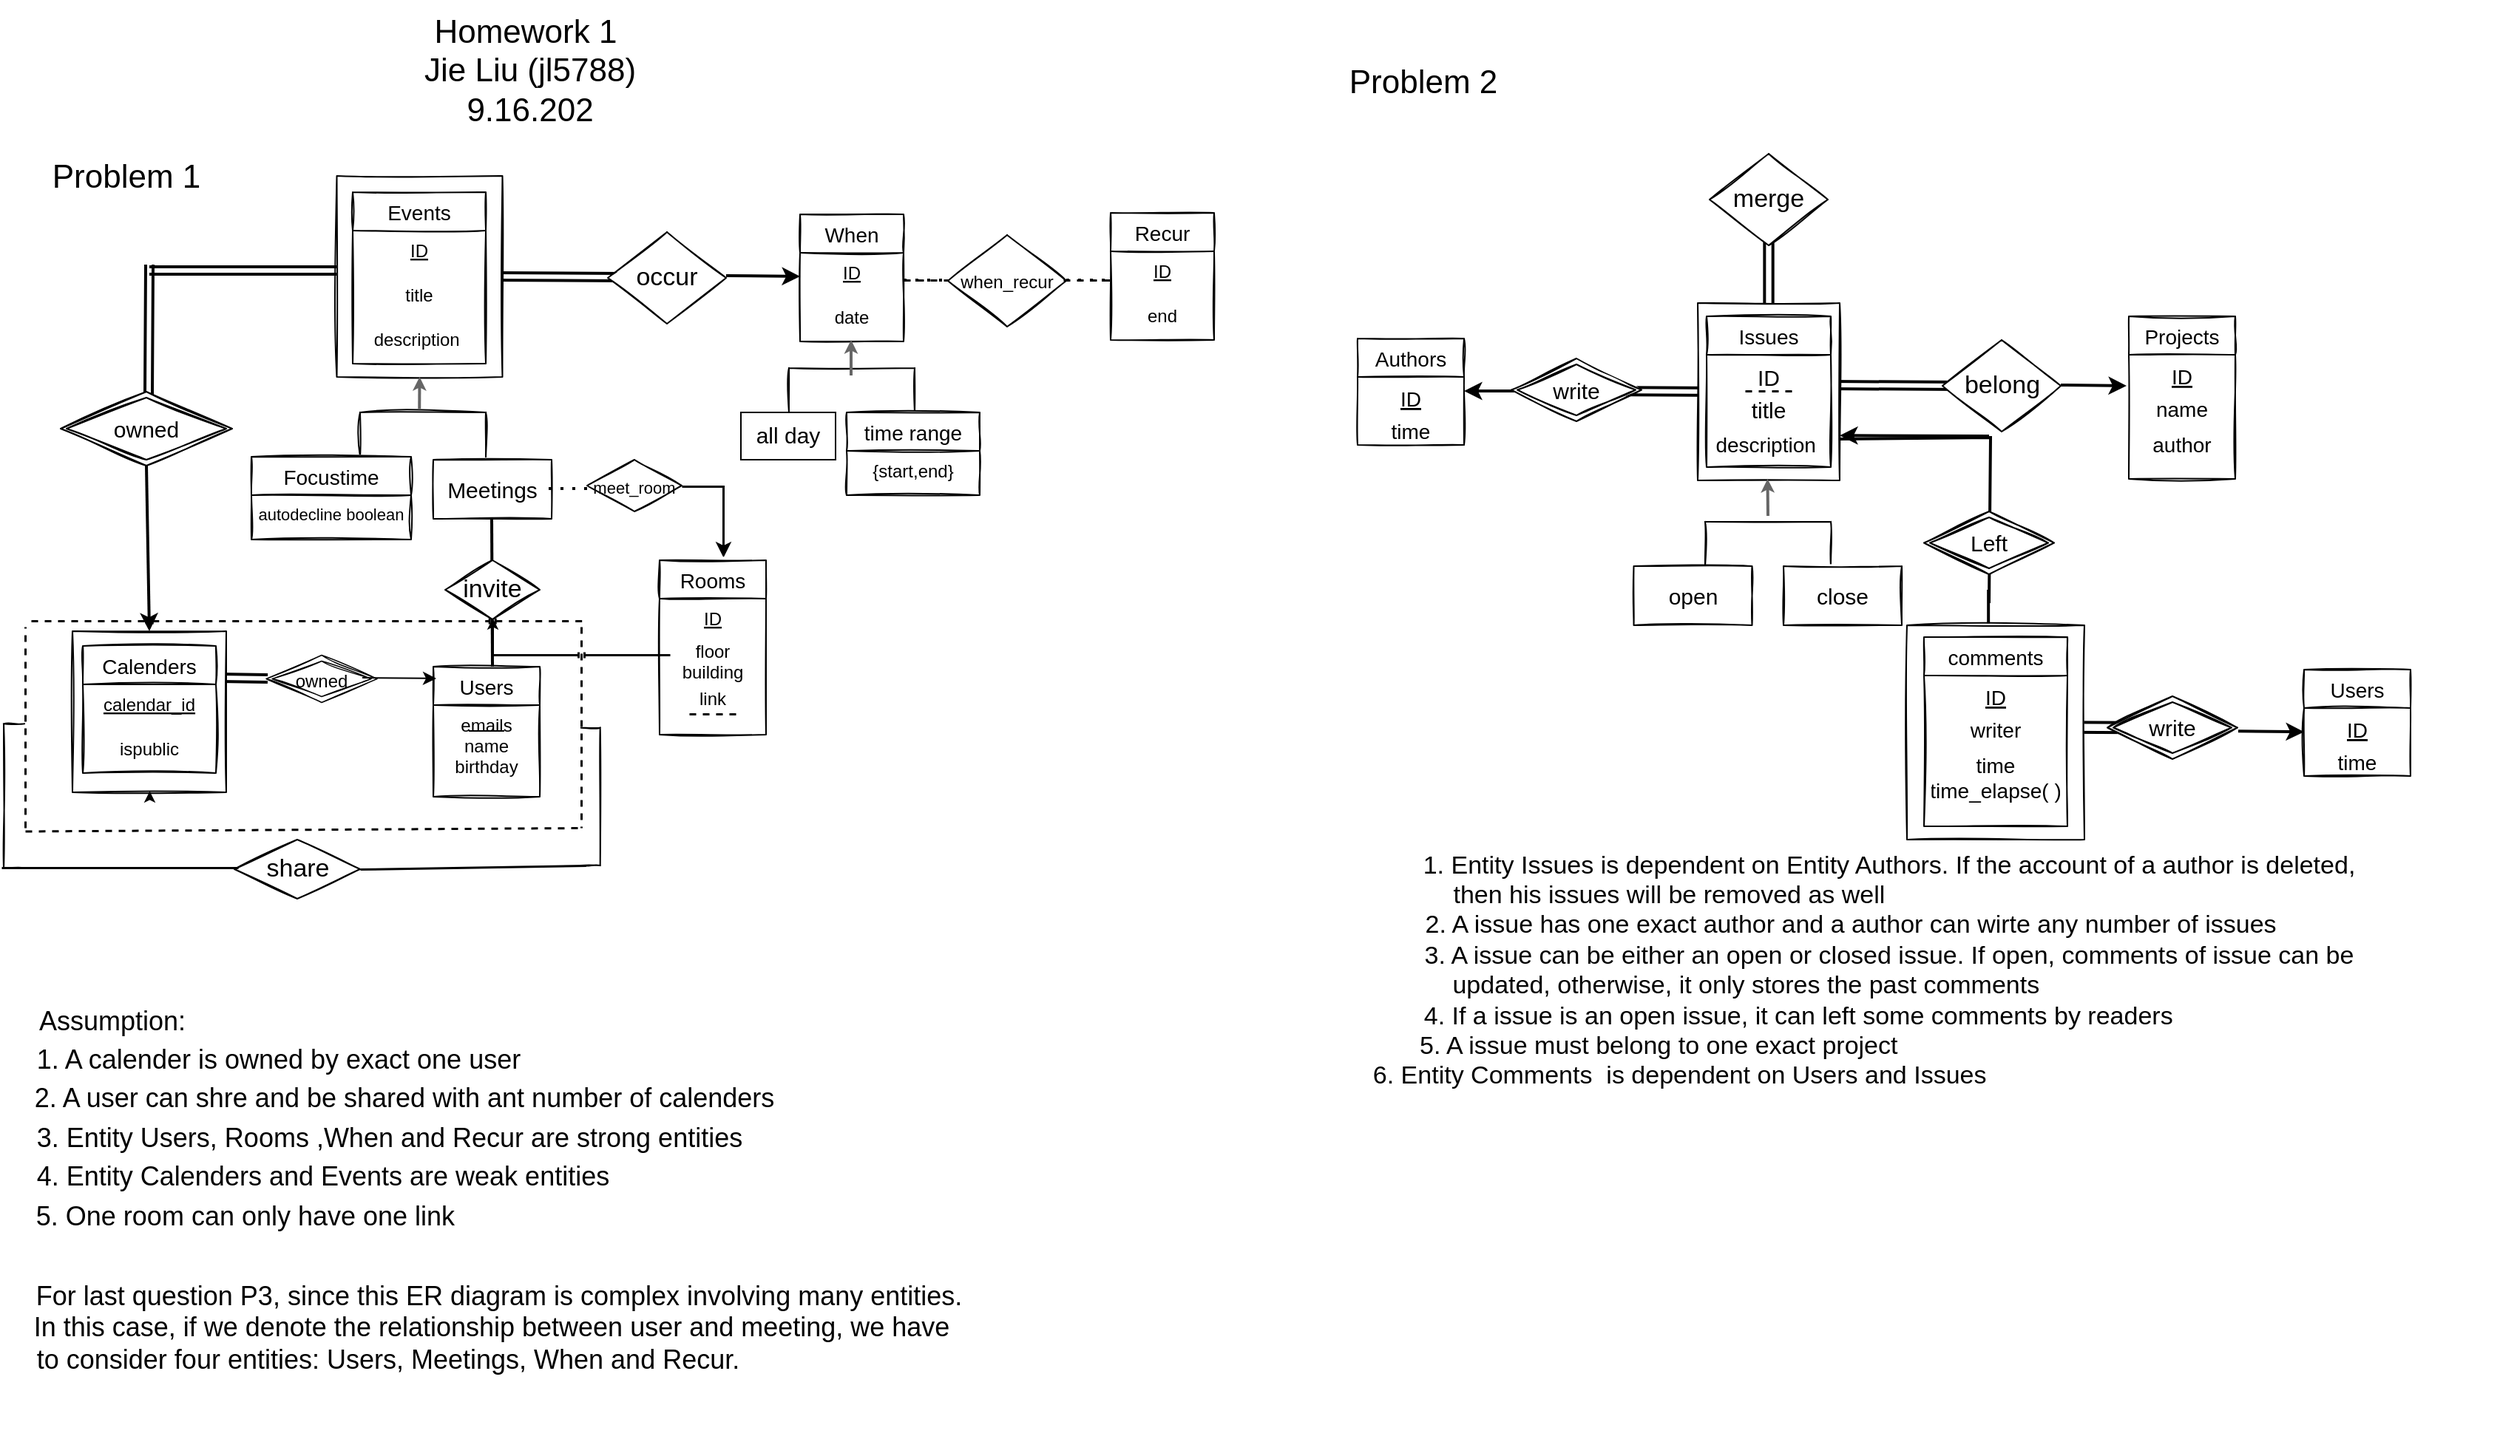 <mxfile version="20.3.1" type="github">
  <diagram id="R2lEEEUBdFMjLlhIrx00" name="Page-1">
    <mxGraphModel dx="2488" dy="1564" grid="1" gridSize="8" guides="1" tooltips="1" connect="1" arrows="1" fold="1" page="1" pageScale="1" pageWidth="850" pageHeight="1100" math="0" shadow="0" extFonts="Permanent Marker^https://fonts.googleapis.com/css?family=Permanent+Marker">
      <root>
        <mxCell id="0" />
        <mxCell id="1" parent="0" />
        <mxCell id="eujb4yzqkqrrP6ebMO8z-26" value="" style="endArrow=none;html=1;rounded=0;strokeWidth=2;fontSize=15;startSize=11;endSize=3;sourcePerimeterSpacing=-7;targetPerimeterSpacing=-1;jumpStyle=line;jumpSize=3;" edge="1" parent="1">
          <mxGeometry relative="1" as="geometry">
            <mxPoint x="-352.42" y="-665" as="sourcePoint" />
            <mxPoint x="-352.42" y="-626" as="targetPoint" />
            <Array as="points" />
          </mxGeometry>
        </mxCell>
        <mxCell id="eujb4yzqkqrrP6ebMO8z-27" value="" style="resizable=0;html=1;align=right;verticalAlign=bottom;rounded=0;glass=0;sketch=1;fontSize=15;" connectable="0" vertex="1" parent="eujb4yzqkqrrP6ebMO8z-26">
          <mxGeometry x="1" relative="1" as="geometry">
            <mxPoint x="197" y="-118" as="offset" />
          </mxGeometry>
        </mxCell>
        <mxCell id="eujb4yzqkqrrP6ebMO8z-19" value="" style="shape=link;html=1;rounded=0;strokeWidth=2;fontSize=17;entryX=0.125;entryY=0.492;entryDx=0;entryDy=0;entryPerimeter=0;width=5.833;" edge="1" parent="1">
          <mxGeometry relative="1" as="geometry">
            <mxPoint x="-299" y="-572.0" as="sourcePoint" />
            <mxPoint x="-211" y="-571.496" as="targetPoint" />
          </mxGeometry>
        </mxCell>
        <mxCell id="eujb4yzqkqrrP6ebMO8z-20" value="" style="resizable=0;html=1;align=right;verticalAlign=bottom;rounded=0;glass=0;sketch=1;fontSize=17;" connectable="0" vertex="1" parent="eujb4yzqkqrrP6ebMO8z-19">
          <mxGeometry x="1" relative="1" as="geometry" />
        </mxCell>
        <mxCell id="eujb4yzqkqrrP6ebMO8z-31" value="" style="rounded=0;whiteSpace=wrap;html=1;glass=0;sketch=1;fontSize=15;" vertex="1" parent="1">
          <mxGeometry x="-407.5" y="-641" width="120" height="145" as="geometry" />
        </mxCell>
        <mxCell id="eujb4yzqkqrrP6ebMO8z-23" value="" style="shape=link;html=1;rounded=0;strokeWidth=2;fontSize=17;entryX=0.5;entryY=0;entryDx=0;entryDy=0;width=-6.667;" edge="1" parent="1" target="Kzq7kg4RndgsLbTmRLNH-118">
          <mxGeometry relative="1" as="geometry">
            <mxPoint x="-501" y="-904" as="sourcePoint" />
            <mxPoint x="-392" y="-914.916" as="targetPoint" />
          </mxGeometry>
        </mxCell>
        <mxCell id="eujb4yzqkqrrP6ebMO8z-24" value="" style="resizable=0;html=1;align=right;verticalAlign=bottom;rounded=0;glass=0;sketch=1;fontSize=17;" connectable="0" vertex="1" parent="eujb4yzqkqrrP6ebMO8z-23">
          <mxGeometry x="1" relative="1" as="geometry" />
        </mxCell>
        <mxCell id="Ww_PX7Yyjb7Hygiwz91s-102" value="" style="shape=link;html=1;rounded=0;strokeWidth=2;fontSize=17;" edge="1" parent="1">
          <mxGeometry relative="1" as="geometry">
            <mxPoint x="-1548" y="-605.5" as="sourcePoint" />
            <mxPoint x="-1516" y="-605" as="targetPoint" />
          </mxGeometry>
        </mxCell>
        <mxCell id="Ww_PX7Yyjb7Hygiwz91s-103" value="" style="resizable=0;html=1;align=right;verticalAlign=bottom;rounded=0;glass=0;sketch=1;fontSize=17;" connectable="0" vertex="1" parent="Ww_PX7Yyjb7Hygiwz91s-102">
          <mxGeometry x="1" relative="1" as="geometry" />
        </mxCell>
        <mxCell id="Ww_PX7Yyjb7Hygiwz91s-87" value="" style="shape=partialRectangle;whiteSpace=wrap;html=1;bottom=1;right=1;left=1;top=0;fillColor=none;routingCenterX=-0.5;rounded=0;glass=0;sketch=1;fontSize=12;rotation=-90;" vertex="1" parent="1">
          <mxGeometry x="-1344.19" y="-531.52" width="93.19" height="12.88" as="geometry" />
        </mxCell>
        <mxCell id="Ww_PX7Yyjb7Hygiwz91s-119" value="" style="endArrow=none;dashed=1;html=1;rounded=0;strokeWidth=1.5;fontSize=9;startSize=11;endSize=3;sourcePerimeterSpacing=-7;targetPerimeterSpacing=-1;jumpStyle=line;jumpSize=3;" edge="1" parent="1">
          <mxGeometry width="50" height="50" relative="1" as="geometry">
            <mxPoint x="-1086" y="-874.5" as="sourcePoint" />
            <mxPoint x="-1054" y="-874.5" as="targetPoint" />
          </mxGeometry>
        </mxCell>
        <mxCell id="Ww_PX7Yyjb7Hygiwz91s-76" value="Users" style="swimlane;fontStyle=0;childLayout=stackLayout;horizontal=1;startSize=26;horizontalStack=0;resizeParent=1;resizeParentMax=0;resizeLast=0;collapsible=1;marginBottom=0;align=center;fontSize=14;rounded=0;glass=0;sketch=1;" vertex="1" parent="1">
          <mxGeometry x="-1404" y="-613" width="72" height="88" as="geometry" />
        </mxCell>
        <mxCell id="Ww_PX7Yyjb7Hygiwz91s-79" value="" style="endArrow=none;html=1;rounded=0;strokeWidth=1;fontSize=15;startSize=11;endSize=3;sourcePerimeterSpacing=-7;targetPerimeterSpacing=-1;jumpStyle=line;jumpSize=3;" edge="1" parent="Ww_PX7Yyjb7Hygiwz91s-76">
          <mxGeometry relative="1" as="geometry">
            <mxPoint x="24" y="43.5" as="sourcePoint" />
            <mxPoint x="48" y="43.5" as="targetPoint" />
          </mxGeometry>
        </mxCell>
        <mxCell id="Ww_PX7Yyjb7Hygiwz91s-80" value="" style="resizable=0;html=1;align=right;verticalAlign=bottom;rounded=0;glass=0;sketch=1;fontSize=15;" connectable="0" vertex="1" parent="Ww_PX7Yyjb7Hygiwz91s-79">
          <mxGeometry x="1" relative="1" as="geometry" />
        </mxCell>
        <mxCell id="Ww_PX7Yyjb7Hygiwz91s-77" value="emails&#xa;name&#xa;birthday" style="text;strokeColor=none;fillColor=none;spacingLeft=4;spacingRight=4;overflow=hidden;rotatable=0;points=[[0,0.5],[1,0.5]];portConstraint=eastwest;fontSize=12;rounded=0;glass=0;sketch=1;fontStyle=0;align=center;" vertex="1" parent="Ww_PX7Yyjb7Hygiwz91s-76">
          <mxGeometry y="26" width="72" height="62" as="geometry" />
        </mxCell>
        <mxCell id="Ww_PX7Yyjb7Hygiwz91s-93" value="" style="shape=link;html=1;rounded=0;strokeWidth=2;fontSize=17;entryX=0.125;entryY=0.492;entryDx=0;entryDy=0;entryPerimeter=0;" edge="1" parent="1">
          <mxGeometry relative="1" as="geometry">
            <mxPoint x="-1596" y="-881" as="sourcePoint" />
            <mxPoint x="-1468" y="-880.996" as="targetPoint" />
          </mxGeometry>
        </mxCell>
        <mxCell id="Ww_PX7Yyjb7Hygiwz91s-94" value="" style="resizable=0;html=1;align=right;verticalAlign=bottom;rounded=0;glass=0;sketch=1;fontSize=17;" connectable="0" vertex="1" parent="Ww_PX7Yyjb7Hygiwz91s-93">
          <mxGeometry x="1" relative="1" as="geometry" />
        </mxCell>
        <mxCell id="Ww_PX7Yyjb7Hygiwz91s-86" value="" style="shape=partialRectangle;whiteSpace=wrap;html=1;bottom=1;right=1;left=1;top=0;fillColor=none;routingCenterX=-0.5;rounded=0;glass=0;sketch=1;fontSize=12;rotation=90;" vertex="1" parent="1">
          <mxGeometry x="-1736.23" y="-532.58" width="97.43" height="13.94" as="geometry" />
        </mxCell>
        <mxCell id="Ww_PX7Yyjb7Hygiwz91s-73" value="" style="endArrow=none;html=1;rounded=0;strokeWidth=2;fontSize=15;startSize=11;endSize=3;sourcePerimeterSpacing=-7;targetPerimeterSpacing=-1;jumpStyle=line;jumpSize=3;" edge="1" parent="1">
          <mxGeometry relative="1" as="geometry">
            <mxPoint x="-1364.5" y="-713" as="sourcePoint" />
            <mxPoint x="-1364" y="-613" as="targetPoint" />
          </mxGeometry>
        </mxCell>
        <mxCell id="Ww_PX7Yyjb7Hygiwz91s-74" value="" style="resizable=0;html=1;align=right;verticalAlign=bottom;rounded=0;glass=0;sketch=1;fontSize=15;" connectable="0" vertex="1" parent="Ww_PX7Yyjb7Hygiwz91s-73">
          <mxGeometry x="1" relative="1" as="geometry" />
        </mxCell>
        <mxCell id="Ww_PX7Yyjb7Hygiwz91s-28" value="" style="shape=link;html=1;rounded=0;strokeWidth=2;fontSize=17;entryX=0.125;entryY=0.492;entryDx=0;entryDy=0;entryPerimeter=0;" edge="1" parent="1" target="Ww_PX7Yyjb7Hygiwz91s-30">
          <mxGeometry relative="1" as="geometry">
            <mxPoint x="-1364" y="-877" as="sourcePoint" />
            <mxPoint x="-1316" y="-877" as="targetPoint" />
          </mxGeometry>
        </mxCell>
        <mxCell id="Ww_PX7Yyjb7Hygiwz91s-29" value="" style="resizable=0;html=1;align=right;verticalAlign=bottom;rounded=0;glass=0;sketch=1;fontSize=17;" connectable="0" vertex="1" parent="Ww_PX7Yyjb7Hygiwz91s-28">
          <mxGeometry x="1" relative="1" as="geometry" />
        </mxCell>
        <mxCell id="Ww_PX7Yyjb7Hygiwz91s-60" value="" style="rounded=0;whiteSpace=wrap;html=1;glass=0;sketch=1;fontSize=15;" vertex="1" parent="1">
          <mxGeometry x="-1469.25" y="-945" width="112" height="136" as="geometry" />
        </mxCell>
        <mxCell id="Ww_PX7Yyjb7Hygiwz91s-19" value="Events" style="swimlane;fontStyle=0;childLayout=stackLayout;horizontal=1;startSize=26;horizontalStack=0;resizeParent=1;resizeParentMax=0;resizeLast=0;collapsible=1;marginBottom=0;align=center;fontSize=14;rounded=0;glass=0;sketch=1;" vertex="1" parent="1">
          <mxGeometry x="-1458.5" y="-934" width="90" height="116" as="geometry" />
        </mxCell>
        <mxCell id="Ww_PX7Yyjb7Hygiwz91s-20" value="ID" style="text;strokeColor=none;fillColor=none;spacingLeft=4;spacingRight=4;overflow=hidden;rotatable=0;points=[[0,0.5],[1,0.5]];portConstraint=eastwest;fontSize=12;rounded=0;glass=0;sketch=1;fontStyle=4;align=center;" vertex="1" parent="Ww_PX7Yyjb7Hygiwz91s-19">
          <mxGeometry y="26" width="90" height="30" as="geometry" />
        </mxCell>
        <mxCell id="Ww_PX7Yyjb7Hygiwz91s-21" value="title" style="text;strokeColor=none;fillColor=none;spacingLeft=4;spacingRight=4;overflow=hidden;rotatable=0;points=[[0,0.5],[1,0.5]];portConstraint=eastwest;fontSize=12;rounded=0;glass=0;sketch=1;align=center;" vertex="1" parent="Ww_PX7Yyjb7Hygiwz91s-19">
          <mxGeometry y="56" width="90" height="30" as="geometry" />
        </mxCell>
        <mxCell id="Ww_PX7Yyjb7Hygiwz91s-22" value="description " style="text;strokeColor=none;fillColor=none;spacingLeft=4;spacingRight=4;overflow=hidden;rotatable=0;points=[[0,0.5],[1,0.5]];portConstraint=eastwest;fontSize=12;rounded=0;glass=0;sketch=1;align=center;" vertex="1" parent="Ww_PX7Yyjb7Hygiwz91s-19">
          <mxGeometry y="86" width="90" height="30" as="geometry" />
        </mxCell>
        <mxCell id="Ww_PX7Yyjb7Hygiwz91s-30" value="occur" style="shape=rhombus;perimeter=rhombusPerimeter;whiteSpace=wrap;html=1;align=center;rounded=0;glass=0;sketch=1;fontSize=17;" vertex="1" parent="1">
          <mxGeometry x="-1286" y="-907" width="80" height="62" as="geometry" />
        </mxCell>
        <mxCell id="Ww_PX7Yyjb7Hygiwz91s-32" value="" style="endArrow=classic;html=1;rounded=0;strokeWidth=2;fontSize=17;" edge="1" parent="1">
          <mxGeometry relative="1" as="geometry">
            <mxPoint x="-1206" y="-877.5" as="sourcePoint" />
            <mxPoint x="-1156" y="-877" as="targetPoint" />
          </mxGeometry>
        </mxCell>
        <mxCell id="Ww_PX7Yyjb7Hygiwz91s-34" value="When" style="swimlane;fontStyle=0;childLayout=stackLayout;horizontal=1;startSize=26;horizontalStack=0;resizeParent=1;resizeParentMax=0;resizeLast=0;collapsible=1;marginBottom=0;align=center;fontSize=14;rounded=0;glass=0;sketch=1;" vertex="1" parent="1">
          <mxGeometry x="-1156" y="-919" width="70" height="86" as="geometry" />
        </mxCell>
        <mxCell id="Ww_PX7Yyjb7Hygiwz91s-35" value="ID" style="text;strokeColor=none;fillColor=none;spacingLeft=4;spacingRight=4;overflow=hidden;rotatable=0;points=[[0,0.5],[1,0.5]];portConstraint=eastwest;fontSize=12;rounded=0;glass=0;sketch=1;fontStyle=4;align=center;" vertex="1" parent="Ww_PX7Yyjb7Hygiwz91s-34">
          <mxGeometry y="26" width="70" height="30" as="geometry" />
        </mxCell>
        <mxCell id="Ww_PX7Yyjb7Hygiwz91s-36" value="date" style="text;strokeColor=none;fillColor=none;spacingLeft=4;spacingRight=4;overflow=hidden;rotatable=0;points=[[0,0.5],[1,0.5]];portConstraint=eastwest;fontSize=12;rounded=0;glass=0;sketch=1;align=center;" vertex="1" parent="Ww_PX7Yyjb7Hygiwz91s-34">
          <mxGeometry y="56" width="70" height="30" as="geometry" />
        </mxCell>
        <mxCell id="Ww_PX7Yyjb7Hygiwz91s-38" value="" style="endArrow=none;dashed=1;html=1;dashPattern=1 3;strokeWidth=2;rounded=0;fontSize=17;" edge="1" parent="1">
          <mxGeometry width="50" height="50" relative="1" as="geometry">
            <mxPoint x="-1086" y="-874.5" as="sourcePoint" />
            <mxPoint x="-1056" y="-874.5" as="targetPoint" />
            <Array as="points">
              <mxPoint x="-1066" y="-874.5" />
            </Array>
          </mxGeometry>
        </mxCell>
        <mxCell id="Ww_PX7Yyjb7Hygiwz91s-39" value="" style="endArrow=none;dashed=1;html=1;dashPattern=1 3;strokeWidth=2;rounded=0;fontSize=17;" edge="1" parent="1">
          <mxGeometry width="50" height="50" relative="1" as="geometry">
            <mxPoint x="-976" y="-874.5" as="sourcePoint" />
            <mxPoint x="-946" y="-874.5" as="targetPoint" />
            <Array as="points" />
          </mxGeometry>
        </mxCell>
        <mxCell id="Ww_PX7Yyjb7Hygiwz91s-40" value="&lt;font style=&quot;font-size: 12px;&quot;&gt;when_recur&lt;/font&gt;" style="shape=rhombus;perimeter=rhombusPerimeter;whiteSpace=wrap;html=1;align=center;rounded=0;glass=0;sketch=1;fontSize=17;" vertex="1" parent="1">
          <mxGeometry x="-1056" y="-905" width="80" height="62" as="geometry" />
        </mxCell>
        <mxCell id="Ww_PX7Yyjb7Hygiwz91s-44" value="Recur" style="swimlane;fontStyle=0;childLayout=stackLayout;horizontal=1;startSize=26;horizontalStack=0;resizeParent=1;resizeParentMax=0;resizeLast=0;collapsible=1;marginBottom=0;align=center;fontSize=14;rounded=0;glass=0;sketch=1;" vertex="1" parent="1">
          <mxGeometry x="-946" y="-920" width="70" height="86" as="geometry" />
        </mxCell>
        <mxCell id="Ww_PX7Yyjb7Hygiwz91s-45" value="ID" style="text;strokeColor=none;fillColor=none;spacingLeft=4;spacingRight=4;overflow=hidden;rotatable=0;points=[[0,0.5],[1,0.5]];portConstraint=eastwest;fontSize=12;rounded=0;glass=0;sketch=1;fontStyle=4;align=center;" vertex="1" parent="Ww_PX7Yyjb7Hygiwz91s-44">
          <mxGeometry y="26" width="70" height="30" as="geometry" />
        </mxCell>
        <mxCell id="Ww_PX7Yyjb7Hygiwz91s-46" value="end" style="text;strokeColor=none;fillColor=none;spacingLeft=4;spacingRight=4;overflow=hidden;rotatable=0;points=[[0,0.5],[1,0.5]];portConstraint=eastwest;fontSize=12;rounded=0;glass=0;sketch=1;align=center;" vertex="1" parent="Ww_PX7Yyjb7Hygiwz91s-44">
          <mxGeometry y="56" width="70" height="30" as="geometry" />
        </mxCell>
        <mxCell id="Ww_PX7Yyjb7Hygiwz91s-47" value="" style="shape=partialRectangle;whiteSpace=wrap;html=1;bottom=1;right=1;left=1;top=0;fillColor=none;routingCenterX=-0.5;rounded=0;glass=0;sketch=1;fontSize=12;rotation=-180;" vertex="1" parent="1">
          <mxGeometry x="-1163.5" y="-815" width="85" height="30" as="geometry" />
        </mxCell>
        <mxCell id="Ww_PX7Yyjb7Hygiwz91s-49" value="&lt;font style=&quot;font-size: 15px;&quot;&gt;all day&lt;/font&gt;" style="rounded=0;whiteSpace=wrap;html=1;fontSize=17;" vertex="1" parent="1">
          <mxGeometry x="-1196" y="-785" width="64" height="32" as="geometry" />
        </mxCell>
        <mxCell id="Ww_PX7Yyjb7Hygiwz91s-50" value="time range" style="swimlane;fontStyle=0;childLayout=stackLayout;horizontal=1;startSize=26;horizontalStack=0;resizeParent=1;resizeParentMax=0;resizeLast=0;collapsible=1;marginBottom=0;align=center;fontSize=14;rounded=0;glass=0;sketch=1;" vertex="1" parent="1">
          <mxGeometry x="-1124.5" y="-785" width="90" height="56" as="geometry" />
        </mxCell>
        <mxCell id="Ww_PX7Yyjb7Hygiwz91s-51" value="{start,end}" style="text;strokeColor=none;fillColor=none;spacingLeft=4;spacingRight=4;overflow=hidden;rotatable=0;points=[[0,0.5],[1,0.5]];portConstraint=eastwest;fontSize=12;rounded=0;glass=0;sketch=1;fontStyle=0;align=center;" vertex="1" parent="Ww_PX7Yyjb7Hygiwz91s-50">
          <mxGeometry y="26" width="90" height="30" as="geometry" />
        </mxCell>
        <mxCell id="Ww_PX7Yyjb7Hygiwz91s-54" value="" style="endArrow=classic;html=1;strokeWidth=2;fontSize=12;rounded=0;endSize=3;startSize=11;jumpSize=3;jumpStyle=line;fillColor=#f5f5f5;strokeColor=#666666;targetPerimeterSpacing=-1;sourcePerimeterSpacing=-7;" edge="1" parent="1">
          <mxGeometry width="50" height="50" relative="1" as="geometry">
            <mxPoint x="-1121.5" y="-810" as="sourcePoint" />
            <mxPoint x="-1121.5" y="-834" as="targetPoint" />
          </mxGeometry>
        </mxCell>
        <mxCell id="Ww_PX7Yyjb7Hygiwz91s-57" value="" style="shape=partialRectangle;whiteSpace=wrap;html=1;bottom=1;right=1;left=1;top=0;fillColor=none;routingCenterX=-0.5;rounded=0;glass=0;sketch=1;fontSize=12;rotation=-180;" vertex="1" parent="1">
          <mxGeometry x="-1453.5" y="-785" width="85" height="30" as="geometry" />
        </mxCell>
        <mxCell id="Ww_PX7Yyjb7Hygiwz91s-58" value="" style="endArrow=classic;html=1;strokeWidth=2;fontSize=12;rounded=0;endSize=3;startSize=11;jumpSize=3;jumpStyle=line;fillColor=#f5f5f5;strokeColor=#666666;targetPerimeterSpacing=-1;sourcePerimeterSpacing=-7;entryX=0.5;entryY=1;entryDx=0;entryDy=0;" edge="1" parent="1" target="Ww_PX7Yyjb7Hygiwz91s-60">
          <mxGeometry width="50" height="50" relative="1" as="geometry">
            <mxPoint x="-1413.39" y="-787.5" as="sourcePoint" />
            <mxPoint x="-1414" y="-800" as="targetPoint" />
          </mxGeometry>
        </mxCell>
        <mxCell id="Ww_PX7Yyjb7Hygiwz91s-62" value="Focustime" style="swimlane;fontStyle=0;childLayout=stackLayout;horizontal=1;startSize=26;horizontalStack=0;resizeParent=1;resizeParentMax=0;resizeLast=0;collapsible=1;marginBottom=0;align=center;fontSize=14;rounded=0;glass=0;sketch=1;" vertex="1" parent="1">
          <mxGeometry x="-1527" y="-755" width="108" height="56" as="geometry" />
        </mxCell>
        <mxCell id="Ww_PX7Yyjb7Hygiwz91s-63" value="autodecline boolean" style="text;strokeColor=none;fillColor=none;spacingLeft=4;spacingRight=4;overflow=hidden;rotatable=0;points=[[0,0.5],[1,0.5]];portConstraint=eastwest;fontSize=11;rounded=0;glass=0;sketch=1;fontStyle=0;align=center;" vertex="1" parent="Ww_PX7Yyjb7Hygiwz91s-62">
          <mxGeometry y="26" width="108" height="30" as="geometry" />
        </mxCell>
        <mxCell id="Ww_PX7Yyjb7Hygiwz91s-65" value="Meetings" style="rounded=0;whiteSpace=wrap;html=1;glass=0;sketch=1;fontSize=15;" vertex="1" parent="1">
          <mxGeometry x="-1404" y="-753" width="80" height="40" as="geometry" />
        </mxCell>
        <mxCell id="Ww_PX7Yyjb7Hygiwz91s-66" value="invite" style="shape=rhombus;perimeter=rhombusPerimeter;whiteSpace=wrap;html=1;align=center;rounded=0;glass=0;sketch=1;fontSize=17;" vertex="1" parent="1">
          <mxGeometry x="-1396" y="-685" width="64" height="40" as="geometry" />
        </mxCell>
        <mxCell id="Ww_PX7Yyjb7Hygiwz91s-85" value="share" style="shape=rhombus;perimeter=rhombusPerimeter;whiteSpace=wrap;html=1;align=center;rounded=0;glass=0;sketch=1;fontSize=17;" vertex="1" parent="1">
          <mxGeometry x="-1538.5" y="-496" width="85" height="40" as="geometry" />
        </mxCell>
        <mxCell id="Ww_PX7Yyjb7Hygiwz91s-88" value="" style="rounded=0;whiteSpace=wrap;html=1;glass=0;sketch=1;fontSize=15;" vertex="1" parent="1">
          <mxGeometry x="-1648" y="-637" width="104" height="109" as="geometry" />
        </mxCell>
        <mxCell id="Ww_PX7Yyjb7Hygiwz91s-95" value="" style="shape=link;html=1;rounded=0;strokeWidth=2;fontSize=17;" edge="1" parent="1">
          <mxGeometry relative="1" as="geometry">
            <mxPoint x="-1596" y="-885" as="sourcePoint" />
            <mxPoint x="-1596.5" y="-797" as="targetPoint" />
          </mxGeometry>
        </mxCell>
        <mxCell id="Ww_PX7Yyjb7Hygiwz91s-96" value="" style="resizable=0;html=1;align=right;verticalAlign=bottom;rounded=0;glass=0;sketch=1;fontSize=17;" connectable="0" vertex="1" parent="Ww_PX7Yyjb7Hygiwz91s-95">
          <mxGeometry x="1" relative="1" as="geometry" />
        </mxCell>
        <mxCell id="Ww_PX7Yyjb7Hygiwz91s-97" value="owned" style="shape=rhombus;double=1;perimeter=rhombusPerimeter;whiteSpace=wrap;html=1;align=center;rounded=0;glass=0;sketch=1;fontSize=15;" vertex="1" parent="1">
          <mxGeometry x="-1656" y="-799" width="116" height="50" as="geometry" />
        </mxCell>
        <mxCell id="Ww_PX7Yyjb7Hygiwz91s-100" value="&lt;font style=&quot;font-size: 12px;&quot;&gt;owned&lt;/font&gt;" style="shape=rhombus;double=1;perimeter=rhombusPerimeter;whiteSpace=wrap;html=1;align=center;rounded=0;glass=0;sketch=1;fontSize=15;strokeWidth=0.7;" vertex="1" parent="1">
          <mxGeometry x="-1517.25" y="-621" width="75" height="32" as="geometry" />
        </mxCell>
        <mxCell id="Ww_PX7Yyjb7Hygiwz91s-104" value="" style="endArrow=classic;html=1;rounded=0;strokeWidth=1;fontSize=17;" edge="1" parent="1">
          <mxGeometry relative="1" as="geometry">
            <mxPoint x="-1452" y="-605.5" as="sourcePoint" />
            <mxPoint x="-1402" y="-605" as="targetPoint" />
          </mxGeometry>
        </mxCell>
        <mxCell id="Ww_PX7Yyjb7Hygiwz91s-109" value="" style="endArrow=none;dashed=1;html=1;dashPattern=1 3;strokeWidth=2;rounded=0;fontSize=17;" edge="1" parent="1">
          <mxGeometry width="50" height="50" relative="1" as="geometry">
            <mxPoint x="-1326" y="-733.5" as="sourcePoint" />
            <mxPoint x="-1296" y="-733.5" as="targetPoint" />
            <Array as="points">
              <mxPoint x="-1306" y="-733.5" />
            </Array>
          </mxGeometry>
        </mxCell>
        <mxCell id="Ww_PX7Yyjb7Hygiwz91s-110" value="&lt;font style=&quot;font-size: 11px;&quot;&gt;meet_room&lt;/font&gt;" style="shape=rhombus;perimeter=rhombusPerimeter;whiteSpace=wrap;html=1;align=center;rounded=0;glass=0;sketch=1;fontSize=17;" vertex="1" parent="1">
          <mxGeometry x="-1300" y="-753" width="64" height="35" as="geometry" />
        </mxCell>
        <mxCell id="Ww_PX7Yyjb7Hygiwz91s-113" value="" style="endArrow=classic;html=1;rounded=0;strokeWidth=1.5;fontSize=17;entryX=0.597;entryY=-0.017;entryDx=0;entryDy=0;entryPerimeter=0;" edge="1" parent="1" target="Ww_PX7Yyjb7Hygiwz91s-114">
          <mxGeometry relative="1" as="geometry">
            <mxPoint x="-1236" y="-735" as="sourcePoint" />
            <mxPoint x="-1208" y="-735" as="targetPoint" />
            <Array as="points">
              <mxPoint x="-1208" y="-735" />
            </Array>
          </mxGeometry>
        </mxCell>
        <mxCell id="Ww_PX7Yyjb7Hygiwz91s-114" value="Rooms" style="swimlane;fontStyle=0;childLayout=stackLayout;horizontal=1;startSize=26;horizontalStack=0;resizeParent=1;resizeParentMax=0;resizeLast=0;collapsible=1;marginBottom=0;align=center;fontSize=14;rounded=0;glass=0;sketch=1;" vertex="1" parent="1">
          <mxGeometry x="-1251" y="-685" width="72" height="118" as="geometry" />
        </mxCell>
        <mxCell id="Ww_PX7Yyjb7Hygiwz91s-115" value="ID" style="text;strokeColor=none;fillColor=none;spacingLeft=4;spacingRight=4;overflow=hidden;rotatable=0;points=[[0,0.5],[1,0.5]];portConstraint=eastwest;fontSize=12;rounded=0;glass=0;sketch=1;fontStyle=4;align=center;" vertex="1" parent="Ww_PX7Yyjb7Hygiwz91s-114">
          <mxGeometry y="26" width="72" height="22" as="geometry" />
        </mxCell>
        <mxCell id="Ww_PX7Yyjb7Hygiwz91s-116" value="floor&#xa;building" style="text;strokeColor=none;fillColor=none;spacingLeft=4;spacingRight=4;overflow=hidden;rotatable=0;points=[[0,0.5],[1,0.5]];portConstraint=eastwest;fontSize=12;rounded=0;glass=0;sketch=1;align=center;" vertex="1" parent="Ww_PX7Yyjb7Hygiwz91s-114">
          <mxGeometry y="48" width="72" height="32" as="geometry" />
        </mxCell>
        <mxCell id="Ww_PX7Yyjb7Hygiwz91s-117" value="link" style="text;strokeColor=none;fillColor=none;spacingLeft=4;spacingRight=4;overflow=hidden;rotatable=0;points=[[0,0.5],[1,0.5]];portConstraint=eastwest;fontSize=12;rounded=0;glass=0;sketch=1;align=center;" vertex="1" parent="Ww_PX7Yyjb7Hygiwz91s-114">
          <mxGeometry y="80" width="72" height="38" as="geometry" />
        </mxCell>
        <mxCell id="Ww_PX7Yyjb7Hygiwz91s-118" value="" style="endArrow=none;dashed=1;html=1;rounded=0;strokeWidth=1.5;fontSize=9;startSize=11;endSize=3;sourcePerimeterSpacing=-7;targetPerimeterSpacing=-1;jumpStyle=line;jumpSize=3;" edge="1" parent="Ww_PX7Yyjb7Hygiwz91s-114">
          <mxGeometry width="50" height="50" relative="1" as="geometry">
            <mxPoint x="20" y="104" as="sourcePoint" />
            <mxPoint x="52" y="104" as="targetPoint" />
          </mxGeometry>
        </mxCell>
        <mxCell id="Ww_PX7Yyjb7Hygiwz91s-120" value="" style="endArrow=none;dashed=1;html=1;rounded=0;strokeWidth=1.5;fontSize=9;startSize=11;endSize=3;sourcePerimeterSpacing=-7;targetPerimeterSpacing=-1;jumpStyle=line;jumpSize=3;" edge="1" parent="1">
          <mxGeometry width="50" height="50" relative="1" as="geometry">
            <mxPoint x="-978" y="-874.5" as="sourcePoint" />
            <mxPoint x="-946" y="-874.5" as="targetPoint" />
          </mxGeometry>
        </mxCell>
        <mxCell id="Kzq7kg4RndgsLbTmRLNH-1" value="&lt;font style=&quot;font-size: 22px;&quot;&gt;Homework 1&amp;nbsp;&lt;br&gt;Jie Liu (jl5788) &lt;br&gt;9.16.202&lt;/font&gt;" style="text;html=1;align=center;verticalAlign=middle;resizable=0;points=[];autosize=1;strokeColor=none;fillColor=none;fontSize=12;" vertex="1" parent="1">
          <mxGeometry x="-1419" y="-1064" width="160" height="96" as="geometry" />
        </mxCell>
        <mxCell id="Kzq7kg4RndgsLbTmRLNH-2" value="Problem 1" style="text;html=1;align=center;verticalAlign=middle;resizable=0;points=[];autosize=1;strokeColor=none;fillColor=none;fontSize=22;" vertex="1" parent="1">
          <mxGeometry x="-1672" y="-968" width="120" height="48" as="geometry" />
        </mxCell>
        <mxCell id="Kzq7kg4RndgsLbTmRLNH-4" value="" style="endArrow=classic;html=1;rounded=0;strokeWidth=2;fontSize=17;entryX=0.5;entryY=0;entryDx=0;entryDy=0;" edge="1" parent="1" target="Ww_PX7Yyjb7Hygiwz91s-88">
          <mxGeometry relative="1" as="geometry">
            <mxPoint x="-1598" y="-749" as="sourcePoint" />
            <mxPoint x="-1600" y="-645" as="targetPoint" />
          </mxGeometry>
        </mxCell>
        <mxCell id="Kzq7kg4RndgsLbTmRLNH-5" value="&lt;font style=&quot;font-size: 18px;&quot;&gt;Assumption:&amp;nbsp; &amp;nbsp; &amp;nbsp; &amp;nbsp; &amp;nbsp; &amp;nbsp; &amp;nbsp; &amp;nbsp; &amp;nbsp; &amp;nbsp; &amp;nbsp; &amp;nbsp; &amp;nbsp; &amp;nbsp; &amp;nbsp; &amp;nbsp; &amp;nbsp; &amp;nbsp; &amp;nbsp; &amp;nbsp; &amp;nbsp; &amp;nbsp; &amp;nbsp; &amp;nbsp; &amp;nbsp; &amp;nbsp; &amp;nbsp; &amp;nbsp; &amp;nbsp; &amp;nbsp; &amp;nbsp; &amp;nbsp; &amp;nbsp; &amp;nbsp; &amp;nbsp; &amp;nbsp; &amp;nbsp; &amp;nbsp; &amp;nbsp; &amp;nbsp;&lt;br&gt;&amp;nbsp; &amp;nbsp;1. A calender is owned by exact one user&amp;nbsp; &amp;nbsp; &amp;nbsp; &amp;nbsp; &amp;nbsp; &amp;nbsp; &amp;nbsp; &amp;nbsp; &amp;nbsp; &amp;nbsp; &amp;nbsp; &amp;nbsp; &amp;nbsp; &amp;nbsp; &amp;nbsp; &amp;nbsp; &amp;nbsp; &amp;nbsp; &amp;nbsp;&lt;br&gt;2. A user can shre and be shared with ant number of calenders&lt;br&gt;&amp;nbsp;3. Entity Users, Rooms ,When and Recur are strong entities&amp;nbsp; &amp;nbsp; &amp;nbsp;&lt;br&gt;4. Entity Calenders and Events are weak entities&amp;nbsp; &amp;nbsp; &amp;nbsp; &amp;nbsp; &amp;nbsp; &amp;nbsp; &amp;nbsp; &amp;nbsp; &amp;nbsp; &amp;nbsp; &amp;nbsp;&amp;nbsp;&lt;br&gt;&amp;nbsp;5. One room can only have one link&amp;nbsp; &amp;nbsp; &amp;nbsp; &amp;nbsp; &amp;nbsp; &amp;nbsp; &amp;nbsp; &amp;nbsp; &amp;nbsp; &amp;nbsp; &amp;nbsp; &amp;nbsp; &amp;nbsp; &amp;nbsp; &amp;nbsp; &amp;nbsp; &amp;nbsp; &amp;nbsp; &amp;nbsp; &amp;nbsp; &amp;nbsp; &amp;nbsp;&amp;nbsp;&lt;br&gt;&lt;br&gt;&lt;br&gt;&lt;br&gt;&amp;nbsp; &amp;nbsp; &amp;nbsp; &amp;nbsp; &amp;nbsp; &amp;nbsp; &amp;nbsp; &amp;nbsp; &amp;nbsp; &amp;nbsp; &amp;nbsp;&amp;nbsp;&lt;br&gt;&lt;/font&gt;" style="text;html=1;align=center;verticalAlign=middle;resizable=0;points=[];autosize=1;strokeColor=none;fillColor=none;fontSize=22;" vertex="1" parent="1">
          <mxGeometry x="-1696" y="-400" width="544" height="288" as="geometry" />
        </mxCell>
        <mxCell id="Kzq7kg4RndgsLbTmRLNH-15" value="For last question P3, since this ER diagram is complex involving many entities. &lt;br&gt;In this&amp;nbsp;case, if we denote the relationship between user and meeting, we have&amp;nbsp;&amp;nbsp;&lt;br&gt;&amp;nbsp;to&amp;nbsp;consider four entities: Users, Meetings, When and Recur.&amp;nbsp; &amp;nbsp; &amp;nbsp; &amp;nbsp; &amp;nbsp; &amp;nbsp; &amp;nbsp; &amp;nbsp; &amp;nbsp; &amp;nbsp; &amp;nbsp; &amp;nbsp; &amp;nbsp; &amp;nbsp; &amp;nbsp; &amp;nbsp;&lt;br&gt;&lt;br&gt;&amp;nbsp; &amp;nbsp; &amp;nbsp; &amp;nbsp; &amp;nbsp; &amp;nbsp; &amp;nbsp; &amp;nbsp; &amp;nbsp; &amp;nbsp; &amp;nbsp; &amp;nbsp; &amp;nbsp; &amp;nbsp; &amp;nbsp; &amp;nbsp; &amp;nbsp; &amp;nbsp; &amp;nbsp; &amp;nbsp; &amp;nbsp; &amp;nbsp; &amp;nbsp; &amp;nbsp;" style="text;html=1;align=center;verticalAlign=middle;resizable=0;points=[];autosize=1;strokeColor=none;fillColor=none;fontSize=18;" vertex="1" parent="1">
          <mxGeometry x="-1688" y="-208" width="656" height="128" as="geometry" />
        </mxCell>
        <mxCell id="Kzq7kg4RndgsLbTmRLNH-17" value="Problem 2" style="text;html=1;align=center;verticalAlign=middle;resizable=0;points=[];autosize=1;strokeColor=none;fillColor=none;fontSize=22;" vertex="1" parent="1">
          <mxGeometry x="-795" y="-1032" width="120" height="48" as="geometry" />
        </mxCell>
        <mxCell id="Kzq7kg4RndgsLbTmRLNH-111" value="" style="endArrow=none;html=1;rounded=0;strokeWidth=2;fontSize=15;startSize=11;endSize=3;sourcePerimeterSpacing=-7;targetPerimeterSpacing=-1;jumpStyle=line;jumpSize=3;" edge="1" parent="1">
          <mxGeometry relative="1" as="geometry">
            <mxPoint x="-453" y="-767" as="sourcePoint" />
            <mxPoint x="-352" y="-656" as="targetPoint" />
            <Array as="points">
              <mxPoint x="-351" y="-768" />
            </Array>
          </mxGeometry>
        </mxCell>
        <mxCell id="Kzq7kg4RndgsLbTmRLNH-112" value="" style="resizable=0;html=1;align=right;verticalAlign=bottom;rounded=0;glass=0;sketch=1;fontSize=15;" connectable="0" vertex="1" parent="Kzq7kg4RndgsLbTmRLNH-111">
          <mxGeometry x="1" relative="1" as="geometry">
            <mxPoint x="197" y="-118" as="offset" />
          </mxGeometry>
        </mxCell>
        <mxCell id="Kzq7kg4RndgsLbTmRLNH-113" value="" style="endArrow=classic;html=1;rounded=0;strokeWidth=2;fontSize=17;" edge="1" parent="1">
          <mxGeometry relative="1" as="geometry">
            <mxPoint x="-665" y="-799.5" as="sourcePoint" />
            <mxPoint x="-707" y="-799.5" as="targetPoint" />
          </mxGeometry>
        </mxCell>
        <mxCell id="Kzq7kg4RndgsLbTmRLNH-114" value="" style="shape=link;html=1;rounded=0;strokeWidth=2;fontSize=17;entryX=0.125;entryY=0.492;entryDx=0;entryDy=0;entryPerimeter=0;" edge="1" parent="1">
          <mxGeometry relative="1" as="geometry">
            <mxPoint x="-615" y="-799.5" as="sourcePoint" />
            <mxPoint x="-527" y="-798.996" as="targetPoint" />
          </mxGeometry>
        </mxCell>
        <mxCell id="Kzq7kg4RndgsLbTmRLNH-115" value="" style="resizable=0;html=1;align=right;verticalAlign=bottom;rounded=0;glass=0;sketch=1;fontSize=17;" connectable="0" vertex="1" parent="Kzq7kg4RndgsLbTmRLNH-114">
          <mxGeometry x="1" relative="1" as="geometry" />
        </mxCell>
        <mxCell id="Kzq7kg4RndgsLbTmRLNH-116" value="" style="shape=link;html=1;rounded=0;strokeWidth=2;fontSize=17;entryX=0.125;entryY=0.492;entryDx=0;entryDy=0;entryPerimeter=0;" edge="1" parent="1">
          <mxGeometry relative="1" as="geometry">
            <mxPoint x="-459" y="-803.5" as="sourcePoint" />
            <mxPoint x="-371" y="-802.996" as="targetPoint" />
          </mxGeometry>
        </mxCell>
        <mxCell id="Kzq7kg4RndgsLbTmRLNH-117" value="" style="resizable=0;html=1;align=right;verticalAlign=bottom;rounded=0;glass=0;sketch=1;fontSize=17;" connectable="0" vertex="1" parent="Kzq7kg4RndgsLbTmRLNH-116">
          <mxGeometry x="1" relative="1" as="geometry" />
        </mxCell>
        <mxCell id="Kzq7kg4RndgsLbTmRLNH-118" value="" style="rounded=0;whiteSpace=wrap;html=1;glass=0;sketch=1;fontSize=15;" vertex="1" parent="1">
          <mxGeometry x="-549" y="-859" width="96" height="120" as="geometry" />
        </mxCell>
        <mxCell id="Kzq7kg4RndgsLbTmRLNH-119" value="Issues" style="swimlane;fontStyle=0;childLayout=stackLayout;horizontal=1;startSize=26;horizontalStack=0;resizeParent=1;resizeParentMax=0;resizeLast=0;collapsible=1;marginBottom=0;align=center;fontSize=14;rounded=0;glass=0;sketch=1;" vertex="1" parent="1">
          <mxGeometry x="-543" y="-850" width="84" height="102" as="geometry" />
        </mxCell>
        <mxCell id="Kzq7kg4RndgsLbTmRLNH-120" value="ID" style="text;strokeColor=none;fillColor=none;spacingLeft=4;spacingRight=4;overflow=hidden;rotatable=0;points=[[0,0.5],[1,0.5]];portConstraint=eastwest;fontSize=15;rounded=0;glass=0;sketch=1;fontStyle=0;align=center;" vertex="1" parent="Kzq7kg4RndgsLbTmRLNH-119">
          <mxGeometry y="26" width="84" height="22" as="geometry" />
        </mxCell>
        <mxCell id="Kzq7kg4RndgsLbTmRLNH-121" value="" style="endArrow=none;dashed=1;html=1;rounded=0;strokeWidth=1.5;fontSize=9;startSize=11;endSize=3;sourcePerimeterSpacing=-7;targetPerimeterSpacing=-1;jumpStyle=line;jumpSize=3;" edge="1" parent="Kzq7kg4RndgsLbTmRLNH-119">
          <mxGeometry width="50" height="50" relative="1" as="geometry">
            <mxPoint x="26" y="50.5" as="sourcePoint" />
            <mxPoint x="58" y="50.5" as="targetPoint" />
          </mxGeometry>
        </mxCell>
        <mxCell id="Kzq7kg4RndgsLbTmRLNH-122" value="title" style="text;strokeColor=none;fillColor=none;spacingLeft=4;spacingRight=4;overflow=hidden;rotatable=0;points=[[0,0.5],[1,0.5]];portConstraint=eastwest;fontSize=15;rounded=0;glass=0;sketch=1;align=center;fontStyle=0" vertex="1" parent="Kzq7kg4RndgsLbTmRLNH-119">
          <mxGeometry y="48" width="84" height="24" as="geometry" />
        </mxCell>
        <mxCell id="Kzq7kg4RndgsLbTmRLNH-123" value="description " style="text;strokeColor=none;fillColor=none;spacingLeft=4;spacingRight=4;overflow=hidden;rotatable=0;points=[[0,0.5],[1,0.5]];portConstraint=eastwest;fontSize=14;rounded=0;glass=0;sketch=1;align=center;" vertex="1" parent="Kzq7kg4RndgsLbTmRLNH-119">
          <mxGeometry y="72" width="84" height="30" as="geometry" />
        </mxCell>
        <mxCell id="Kzq7kg4RndgsLbTmRLNH-124" value="" style="shape=partialRectangle;whiteSpace=wrap;html=1;bottom=1;right=1;left=1;top=0;fillColor=none;routingCenterX=-0.5;rounded=0;glass=0;sketch=1;fontSize=12;rotation=-180;" vertex="1" parent="1">
          <mxGeometry x="-544" y="-711" width="85" height="30" as="geometry" />
        </mxCell>
        <mxCell id="Kzq7kg4RndgsLbTmRLNH-125" value="" style="endArrow=classic;html=1;strokeWidth=2;fontSize=12;rounded=0;endSize=3;startSize=11;jumpSize=3;jumpStyle=line;fillColor=#f5f5f5;strokeColor=#666666;targetPerimeterSpacing=-1;sourcePerimeterSpacing=-7;" edge="1" parent="1">
          <mxGeometry width="50" height="50" relative="1" as="geometry">
            <mxPoint x="-501.5" y="-715" as="sourcePoint" />
            <mxPoint x="-501.772" y="-740" as="targetPoint" />
          </mxGeometry>
        </mxCell>
        <mxCell id="Kzq7kg4RndgsLbTmRLNH-126" value="close" style="rounded=0;whiteSpace=wrap;html=1;glass=0;sketch=1;fontSize=15;" vertex="1" parent="1">
          <mxGeometry x="-491" y="-681" width="80" height="40" as="geometry" />
        </mxCell>
        <mxCell id="Kzq7kg4RndgsLbTmRLNH-127" value="" style="resizable=0;html=1;align=right;verticalAlign=bottom;rounded=0;glass=0;sketch=1;fontSize=17;" connectable="0" vertex="1" parent="1">
          <mxGeometry x="-373.501" y="-803.496" as="geometry" />
        </mxCell>
        <mxCell id="Kzq7kg4RndgsLbTmRLNH-128" value="belong" style="shape=rhombus;perimeter=rhombusPerimeter;whiteSpace=wrap;html=1;align=center;rounded=0;glass=0;sketch=1;fontSize=17;" vertex="1" parent="1">
          <mxGeometry x="-383.5" y="-834" width="80" height="62" as="geometry" />
        </mxCell>
        <mxCell id="Kzq7kg4RndgsLbTmRLNH-129" value="" style="endArrow=classic;html=1;rounded=0;strokeWidth=2;fontSize=17;entryX=-0.021;entryY=0.955;entryDx=0;entryDy=0;entryPerimeter=0;" edge="1" parent="1" target="Kzq7kg4RndgsLbTmRLNH-131">
          <mxGeometry relative="1" as="geometry">
            <mxPoint x="-303.5" y="-803.5" as="sourcePoint" />
            <mxPoint x="-253.5" y="-803" as="targetPoint" />
          </mxGeometry>
        </mxCell>
        <mxCell id="Kzq7kg4RndgsLbTmRLNH-130" value="Projects" style="swimlane;fontStyle=0;childLayout=stackLayout;horizontal=1;startSize=26;horizontalStack=0;resizeParent=1;resizeParentMax=0;resizeLast=0;collapsible=1;marginBottom=0;align=center;fontSize=14;rounded=0;glass=0;sketch=1;" vertex="1" parent="1">
          <mxGeometry x="-257.5" y="-850" width="72" height="110" as="geometry" />
        </mxCell>
        <mxCell id="Kzq7kg4RndgsLbTmRLNH-131" value="ID" style="text;strokeColor=none;fillColor=none;spacingLeft=4;spacingRight=4;overflow=hidden;rotatable=0;points=[[0,0.5],[1,0.5]];portConstraint=eastwest;fontSize=14;rounded=0;glass=0;sketch=1;fontStyle=4;align=center;" vertex="1" parent="Kzq7kg4RndgsLbTmRLNH-130">
          <mxGeometry y="26" width="72" height="22" as="geometry" />
        </mxCell>
        <mxCell id="Kzq7kg4RndgsLbTmRLNH-132" value="name" style="text;strokeColor=none;fillColor=none;spacingLeft=4;spacingRight=4;overflow=hidden;rotatable=0;points=[[0,0.5],[1,0.5]];portConstraint=eastwest;fontSize=14;rounded=0;glass=0;sketch=1;align=center;" vertex="1" parent="Kzq7kg4RndgsLbTmRLNH-130">
          <mxGeometry y="48" width="72" height="24" as="geometry" />
        </mxCell>
        <mxCell id="Kzq7kg4RndgsLbTmRLNH-133" value="author" style="text;strokeColor=none;fillColor=none;spacingLeft=4;spacingRight=4;overflow=hidden;rotatable=0;points=[[0,0.5],[1,0.5]];portConstraint=eastwest;fontSize=14;rounded=0;glass=0;sketch=1;align=center;" vertex="1" parent="Kzq7kg4RndgsLbTmRLNH-130">
          <mxGeometry y="72" width="72" height="38" as="geometry" />
        </mxCell>
        <mxCell id="Kzq7kg4RndgsLbTmRLNH-134" value="" style="resizable=0;html=1;align=right;verticalAlign=bottom;rounded=0;glass=0;sketch=1;fontSize=17;" connectable="0" vertex="1" parent="1">
          <mxGeometry x="-678.501" y="-802.996" as="geometry" />
        </mxCell>
        <mxCell id="Kzq7kg4RndgsLbTmRLNH-135" value="" style="resizable=0;html=1;align=right;verticalAlign=bottom;rounded=0;glass=0;sketch=1;fontSize=17;" connectable="0" vertex="1" parent="1">
          <mxGeometry x="-681.001" y="-803.496" as="geometry" />
        </mxCell>
        <mxCell id="Kzq7kg4RndgsLbTmRLNH-137" value="Authors" style="swimlane;fontStyle=0;childLayout=stackLayout;horizontal=1;startSize=26;horizontalStack=0;resizeParent=1;resizeParentMax=0;resizeLast=0;collapsible=1;marginBottom=0;align=center;fontSize=14;rounded=0;glass=0;sketch=1;" vertex="1" parent="1">
          <mxGeometry x="-779" y="-835" width="72" height="72" as="geometry" />
        </mxCell>
        <mxCell id="Kzq7kg4RndgsLbTmRLNH-138" value="ID" style="text;strokeColor=none;fillColor=none;spacingLeft=4;spacingRight=4;overflow=hidden;rotatable=0;points=[[0,0.5],[1,0.5]];portConstraint=eastwest;fontSize=14;rounded=0;glass=0;sketch=1;fontStyle=4;align=center;" vertex="1" parent="Kzq7kg4RndgsLbTmRLNH-137">
          <mxGeometry y="26" width="72" height="22" as="geometry" />
        </mxCell>
        <mxCell id="Kzq7kg4RndgsLbTmRLNH-139" value="time" style="text;strokeColor=none;fillColor=none;spacingLeft=4;spacingRight=4;overflow=hidden;rotatable=0;points=[[0,0.5],[1,0.5]];portConstraint=eastwest;fontSize=14;rounded=0;glass=0;sketch=1;align=center;" vertex="1" parent="Kzq7kg4RndgsLbTmRLNH-137">
          <mxGeometry y="48" width="72" height="24" as="geometry" />
        </mxCell>
        <mxCell id="Kzq7kg4RndgsLbTmRLNH-140" value="open" style="rounded=0;whiteSpace=wrap;html=1;glass=0;sketch=1;fontSize=15;" vertex="1" parent="1">
          <mxGeometry x="-592.25" y="-681" width="80" height="40" as="geometry" />
        </mxCell>
        <mxCell id="Kzq7kg4RndgsLbTmRLNH-144" value="Calenders" style="swimlane;fontStyle=0;childLayout=stackLayout;horizontal=1;startSize=26;horizontalStack=0;resizeParent=1;resizeParentMax=0;resizeLast=0;collapsible=1;marginBottom=0;align=center;fontSize=14;rounded=0;glass=0;sketch=1;" vertex="1" parent="1">
          <mxGeometry x="-1641" y="-627" width="90" height="86" as="geometry" />
        </mxCell>
        <mxCell id="Kzq7kg4RndgsLbTmRLNH-145" value="calendar_id" style="text;strokeColor=none;fillColor=none;spacingLeft=4;spacingRight=4;overflow=hidden;rotatable=0;points=[[0,0.5],[1,0.5]];portConstraint=eastwest;fontSize=12;rounded=0;glass=0;sketch=1;fontStyle=4;align=center;" vertex="1" parent="Kzq7kg4RndgsLbTmRLNH-144">
          <mxGeometry y="26" width="90" height="30" as="geometry" />
        </mxCell>
        <mxCell id="Kzq7kg4RndgsLbTmRLNH-146" value="ispublic" style="text;strokeColor=none;fillColor=none;spacingLeft=4;spacingRight=4;overflow=hidden;rotatable=0;points=[[0,0.5],[1,0.5]];portConstraint=eastwest;fontSize=12;rounded=0;glass=0;sketch=1;align=center;" vertex="1" parent="Kzq7kg4RndgsLbTmRLNH-144">
          <mxGeometry y="56" width="90" height="30" as="geometry" />
        </mxCell>
        <mxCell id="Kzq7kg4RndgsLbTmRLNH-149" style="edgeStyle=orthogonalEdgeStyle;rounded=0;jumpStyle=line;jumpSize=3;orthogonalLoop=1;jettySize=auto;html=1;exitX=0.5;exitY=1;exitDx=0;exitDy=0;strokeWidth=1.5;fontSize=14;startSize=11;endSize=3;sourcePerimeterSpacing=-7;targetPerimeterSpacing=-1;" edge="1" parent="1" source="Ww_PX7Yyjb7Hygiwz91s-88" target="Ww_PX7Yyjb7Hygiwz91s-88">
          <mxGeometry relative="1" as="geometry" />
        </mxCell>
        <mxCell id="Kzq7kg4RndgsLbTmRLNH-150" value="comments" style="swimlane;fontStyle=0;childLayout=stackLayout;horizontal=1;startSize=26;horizontalStack=0;resizeParent=1;resizeParentMax=0;resizeLast=0;collapsible=1;marginBottom=0;align=center;fontSize=14;rounded=0;glass=0;sketch=1;" vertex="1" parent="1">
          <mxGeometry x="-396" y="-633" width="97" height="128" as="geometry" />
        </mxCell>
        <mxCell id="Kzq7kg4RndgsLbTmRLNH-151" value="ID" style="text;strokeColor=none;fillColor=none;spacingLeft=4;spacingRight=4;overflow=hidden;rotatable=0;points=[[0,0.5],[1,0.5]];portConstraint=eastwest;fontSize=14;rounded=0;glass=0;sketch=1;fontStyle=4;align=center;" vertex="1" parent="Kzq7kg4RndgsLbTmRLNH-150">
          <mxGeometry y="26" width="97" height="22" as="geometry" />
        </mxCell>
        <mxCell id="Kzq7kg4RndgsLbTmRLNH-152" value="writer" style="text;strokeColor=none;fillColor=none;spacingLeft=4;spacingRight=4;overflow=hidden;rotatable=0;points=[[0,0.5],[1,0.5]];portConstraint=eastwest;fontSize=14;rounded=0;glass=0;sketch=1;align=center;" vertex="1" parent="Kzq7kg4RndgsLbTmRLNH-150">
          <mxGeometry y="48" width="97" height="24" as="geometry" />
        </mxCell>
        <mxCell id="Kzq7kg4RndgsLbTmRLNH-153" value="time&#xa;time_elapse( )" style="text;strokeColor=none;fillColor=none;spacingLeft=4;spacingRight=4;overflow=hidden;rotatable=0;points=[[0,0.5],[1,0.5]];portConstraint=eastwest;fontSize=14;rounded=0;glass=0;sketch=1;align=center;" vertex="1" parent="Kzq7kg4RndgsLbTmRLNH-150">
          <mxGeometry y="72" width="97" height="56" as="geometry" />
        </mxCell>
        <mxCell id="Kzq7kg4RndgsLbTmRLNH-155" value="&lt;span style=&quot;font-size: 17px;&quot;&gt;1. Entity Issues is dependent on Entity Authors. If the account of a author is deleted,&lt;br&gt;&amp;nbsp; &amp;nbsp; &amp;nbsp; &amp;nbsp; &amp;nbsp; &amp;nbsp; then his issues will be removed as well&amp;nbsp; &amp;nbsp; &amp;nbsp; &amp;nbsp; &amp;nbsp; &amp;nbsp; &amp;nbsp; &amp;nbsp; &amp;nbsp; &amp;nbsp; &amp;nbsp; &amp;nbsp; &amp;nbsp; &amp;nbsp; &amp;nbsp; &amp;nbsp; &amp;nbsp; &amp;nbsp; &amp;nbsp; &amp;nbsp; &amp;nbsp; &amp;nbsp; &amp;nbsp; &amp;nbsp; &amp;nbsp; &amp;nbsp; &amp;nbsp; &amp;nbsp; &amp;nbsp; &amp;nbsp; &amp;nbsp; &amp;nbsp; &amp;nbsp; &amp;nbsp; &amp;nbsp; &amp;nbsp; &amp;nbsp; &amp;nbsp;&lt;br&gt;2. A issue has one exact author and a author can wirte any number of issues&amp;nbsp; &amp;nbsp; &amp;nbsp; &amp;nbsp; &amp;nbsp; &amp;nbsp;&lt;br&gt;3. A issue can be either an open or closed issue. If open, comments of issue can be&lt;br&gt;&amp;nbsp; &amp;nbsp; &amp;nbsp; &amp;nbsp; &amp;nbsp; &amp;nbsp; &amp;nbsp;updated, otherwise, it only stores the past comments&amp;nbsp; &amp;nbsp; &amp;nbsp; &amp;nbsp; &amp;nbsp; &amp;nbsp; &amp;nbsp; &amp;nbsp; &amp;nbsp; &amp;nbsp; &amp;nbsp; &amp;nbsp; &amp;nbsp; &amp;nbsp; &amp;nbsp; &amp;nbsp; &amp;nbsp; &amp;nbsp; &amp;nbsp; &amp;nbsp; &amp;nbsp; &amp;nbsp; &amp;nbsp; &amp;nbsp; &amp;nbsp; &amp;nbsp; &amp;nbsp;&amp;nbsp;&lt;br&gt;4. If a issue is an open issue, it can left some comments by readers&amp;nbsp; &amp;nbsp; &amp;nbsp; &amp;nbsp; &amp;nbsp; &amp;nbsp; &amp;nbsp; &amp;nbsp; &amp;nbsp; &amp;nbsp; &amp;nbsp; &amp;nbsp; &amp;nbsp;&amp;nbsp;&lt;br&gt;5. A issue must belong to one exact project&amp;nbsp; &amp;nbsp; &amp;nbsp; &amp;nbsp; &amp;nbsp; &amp;nbsp; &amp;nbsp; &amp;nbsp; &amp;nbsp; &amp;nbsp; &amp;nbsp; &amp;nbsp; &amp;nbsp; &amp;nbsp; &amp;nbsp; &amp;nbsp; &amp;nbsp; &amp;nbsp; &amp;nbsp; &amp;nbsp; &amp;nbsp; &amp;nbsp; &amp;nbsp; &amp;nbsp; &amp;nbsp; &amp;nbsp; &amp;nbsp; &amp;nbsp; &amp;nbsp; &amp;nbsp; &amp;nbsp; &amp;nbsp; &amp;nbsp;&amp;nbsp;&lt;br&gt;&lt;span style=&quot;white-space: pre;&quot;&gt;	&lt;/span&gt;&lt;span style=&quot;white-space: pre;&quot;&gt;	&lt;/span&gt;&amp;nbsp; 6. Entity Comments&amp;nbsp; is dependent on Users and Issues&amp;nbsp; &amp;nbsp; &amp;nbsp; &amp;nbsp; &amp;nbsp; &amp;nbsp; &amp;nbsp; &amp;nbsp; &amp;nbsp; &amp;nbsp; &amp;nbsp; &amp;nbsp; &amp;nbsp; &amp;nbsp; &amp;nbsp; &amp;nbsp; &amp;nbsp; &amp;nbsp; &amp;nbsp; &amp;nbsp; &amp;nbsp; &amp;nbsp; &amp;nbsp; &amp;nbsp; &amp;nbsp; &amp;nbsp; &amp;nbsp; &amp;nbsp; &amp;nbsp; &amp;nbsp; &amp;nbsp; &amp;nbsp;&amp;nbsp;&lt;br&gt;&lt;br&gt;&lt;br&gt;&lt;/span&gt;" style="text;html=1;align=center;verticalAlign=middle;resizable=0;points=[];autosize=1;strokeColor=none;fillColor=none;fontSize=11;" vertex="1" parent="1">
          <mxGeometry x="-832" y="-499" width="824" height="224" as="geometry" />
        </mxCell>
        <mxCell id="Kzq7kg4RndgsLbTmRLNH-156" value="write" style="shape=rhombus;double=1;perimeter=rhombusPerimeter;whiteSpace=wrap;html=1;align=center;rounded=0;glass=0;sketch=1;fontSize=15;" vertex="1" parent="1">
          <mxGeometry x="-675" y="-821.5" width="88" height="42.5" as="geometry" />
        </mxCell>
        <mxCell id="eujb4yzqkqrrP6ebMO8z-2" value="" style="endArrow=none;dashed=1;html=1;rounded=0;strokeWidth=1.5;fontSize=17;startSize=11;endSize=3;sourcePerimeterSpacing=-7;targetPerimeterSpacing=-1;jumpStyle=line;jumpSize=3;" edge="1" parent="1">
          <mxGeometry width="50" height="50" relative="1" as="geometry">
            <mxPoint x="-1680" y="-504" as="sourcePoint" />
            <mxPoint x="-1680" y="-640" as="targetPoint" />
          </mxGeometry>
        </mxCell>
        <mxCell id="eujb4yzqkqrrP6ebMO8z-3" value="" style="endArrow=none;dashed=1;html=1;rounded=0;strokeWidth=1.5;fontSize=17;startSize=11;endSize=3;sourcePerimeterSpacing=-7;targetPerimeterSpacing=-1;jumpStyle=line;jumpSize=3;" edge="1" parent="1">
          <mxGeometry width="50" height="50" relative="1" as="geometry">
            <mxPoint x="-1680" y="-501.75" as="sourcePoint" />
            <mxPoint x="-1304" y="-504" as="targetPoint" />
          </mxGeometry>
        </mxCell>
        <mxCell id="eujb4yzqkqrrP6ebMO8z-6" value="" style="endArrow=none;html=1;rounded=0;strokeWidth=1.5;fontSize=17;startSize=11;endSize=3;sourcePerimeterSpacing=-7;targetPerimeterSpacing=-1;jumpStyle=line;jumpSize=3;" edge="1" parent="1">
          <mxGeometry width="50" height="50" relative="1" as="geometry">
            <mxPoint x="-1696" y="-477" as="sourcePoint" />
            <mxPoint x="-1536" y="-477" as="targetPoint" />
          </mxGeometry>
        </mxCell>
        <mxCell id="eujb4yzqkqrrP6ebMO8z-7" value="" style="endArrow=none;html=1;rounded=0;strokeWidth=1.5;fontSize=17;startSize=11;endSize=3;sourcePerimeterSpacing=-7;targetPerimeterSpacing=-1;jumpStyle=line;jumpSize=3;exitX=1;exitY=0.5;exitDx=0;exitDy=0;entryX=0;entryY=0.25;entryDx=0;entryDy=0;" edge="1" parent="1" source="Ww_PX7Yyjb7Hygiwz91s-85" target="Ww_PX7Yyjb7Hygiwz91s-87">
          <mxGeometry width="50" height="50" relative="1" as="geometry">
            <mxPoint x="-1448" y="-478" as="sourcePoint" />
            <mxPoint x="-1320" y="-476" as="targetPoint" />
          </mxGeometry>
        </mxCell>
        <mxCell id="eujb4yzqkqrrP6ebMO8z-10" value="" style="endArrow=none;dashed=1;html=1;rounded=0;strokeWidth=1.5;fontSize=17;startSize=11;endSize=3;sourcePerimeterSpacing=-7;targetPerimeterSpacing=-1;jumpStyle=line;jumpSize=3;" edge="1" parent="1">
          <mxGeometry width="50" height="50" relative="1" as="geometry">
            <mxPoint x="-1676" y="-644" as="sourcePoint" />
            <mxPoint x="-1300" y="-644" as="targetPoint" />
          </mxGeometry>
        </mxCell>
        <mxCell id="eujb4yzqkqrrP6ebMO8z-11" value="" style="endArrow=none;dashed=1;html=1;rounded=0;strokeWidth=1.5;fontSize=17;startSize=11;endSize=3;sourcePerimeterSpacing=-7;targetPerimeterSpacing=-1;jumpStyle=line;jumpSize=3;" edge="1" parent="1">
          <mxGeometry width="50" height="50" relative="1" as="geometry">
            <mxPoint x="-1304" y="-640" as="sourcePoint" />
            <mxPoint x="-1304" y="-504" as="targetPoint" />
          </mxGeometry>
        </mxCell>
        <mxCell id="eujb4yzqkqrrP6ebMO8z-14" value="" style="edgeStyle=orthogonalEdgeStyle;rounded=0;jumpStyle=line;jumpSize=3;orthogonalLoop=1;jettySize=auto;html=1;strokeWidth=1.5;fontSize=11;startSize=11;endSize=3;sourcePerimeterSpacing=-7;targetPerimeterSpacing=-1;" edge="1" parent="1" source="Ww_PX7Yyjb7Hygiwz91s-116" target="Ww_PX7Yyjb7Hygiwz91s-66">
          <mxGeometry relative="1" as="geometry" />
        </mxCell>
        <mxCell id="eujb4yzqkqrrP6ebMO8z-15" value="Users" style="swimlane;fontStyle=0;childLayout=stackLayout;horizontal=1;startSize=26;horizontalStack=0;resizeParent=1;resizeParentMax=0;resizeLast=0;collapsible=1;marginBottom=0;align=center;fontSize=14;rounded=0;glass=0;sketch=1;" vertex="1" parent="1">
          <mxGeometry x="-139" y="-611" width="72" height="72" as="geometry" />
        </mxCell>
        <mxCell id="eujb4yzqkqrrP6ebMO8z-16" value="ID" style="text;strokeColor=none;fillColor=none;spacingLeft=4;spacingRight=4;overflow=hidden;rotatable=0;points=[[0,0.5],[1,0.5]];portConstraint=eastwest;fontSize=14;rounded=0;glass=0;sketch=1;fontStyle=4;align=center;" vertex="1" parent="eujb4yzqkqrrP6ebMO8z-15">
          <mxGeometry y="26" width="72" height="22" as="geometry" />
        </mxCell>
        <mxCell id="eujb4yzqkqrrP6ebMO8z-17" value="time" style="text;strokeColor=none;fillColor=none;spacingLeft=4;spacingRight=4;overflow=hidden;rotatable=0;points=[[0,0.5],[1,0.5]];portConstraint=eastwest;fontSize=14;rounded=0;glass=0;sketch=1;align=center;" vertex="1" parent="eujb4yzqkqrrP6ebMO8z-15">
          <mxGeometry y="48" width="72" height="24" as="geometry" />
        </mxCell>
        <mxCell id="eujb4yzqkqrrP6ebMO8z-18" value="write" style="shape=rhombus;double=1;perimeter=rhombusPerimeter;whiteSpace=wrap;html=1;align=center;rounded=0;glass=0;sketch=1;fontSize=15;" vertex="1" parent="1">
          <mxGeometry x="-272" y="-593" width="88" height="42.5" as="geometry" />
        </mxCell>
        <mxCell id="eujb4yzqkqrrP6ebMO8z-21" value="" style="endArrow=classic;html=1;rounded=0;strokeWidth=2;fontSize=17;entryX=-0.021;entryY=0.955;entryDx=0;entryDy=0;entryPerimeter=0;" edge="1" parent="1">
          <mxGeometry relative="1" as="geometry">
            <mxPoint x="-183.49" y="-569.42" as="sourcePoint" />
            <mxPoint x="-139.002" y="-568.91" as="targetPoint" />
          </mxGeometry>
        </mxCell>
        <mxCell id="eujb4yzqkqrrP6ebMO8z-22" value="merge" style="shape=rhombus;perimeter=rhombusPerimeter;whiteSpace=wrap;html=1;align=center;rounded=0;glass=0;sketch=1;fontSize=17;" vertex="1" parent="1">
          <mxGeometry x="-541" y="-960" width="80" height="62" as="geometry" />
        </mxCell>
        <mxCell id="eujb4yzqkqrrP6ebMO8z-32" value="Left" style="shape=rhombus;double=1;perimeter=rhombusPerimeter;whiteSpace=wrap;html=1;align=center;rounded=0;glass=0;sketch=1;fontSize=15;" vertex="1" parent="1">
          <mxGeometry x="-396" y="-718" width="88" height="42.5" as="geometry" />
        </mxCell>
        <mxCell id="eujb4yzqkqrrP6ebMO8z-35" value="" style="endArrow=classic;html=1;rounded=0;strokeWidth=2;fontSize=17;" edge="1" parent="1">
          <mxGeometry relative="1" as="geometry">
            <mxPoint x="-352" y="-769" as="sourcePoint" />
            <mxPoint x="-453" y="-769.42" as="targetPoint" />
          </mxGeometry>
        </mxCell>
      </root>
    </mxGraphModel>
  </diagram>
</mxfile>
